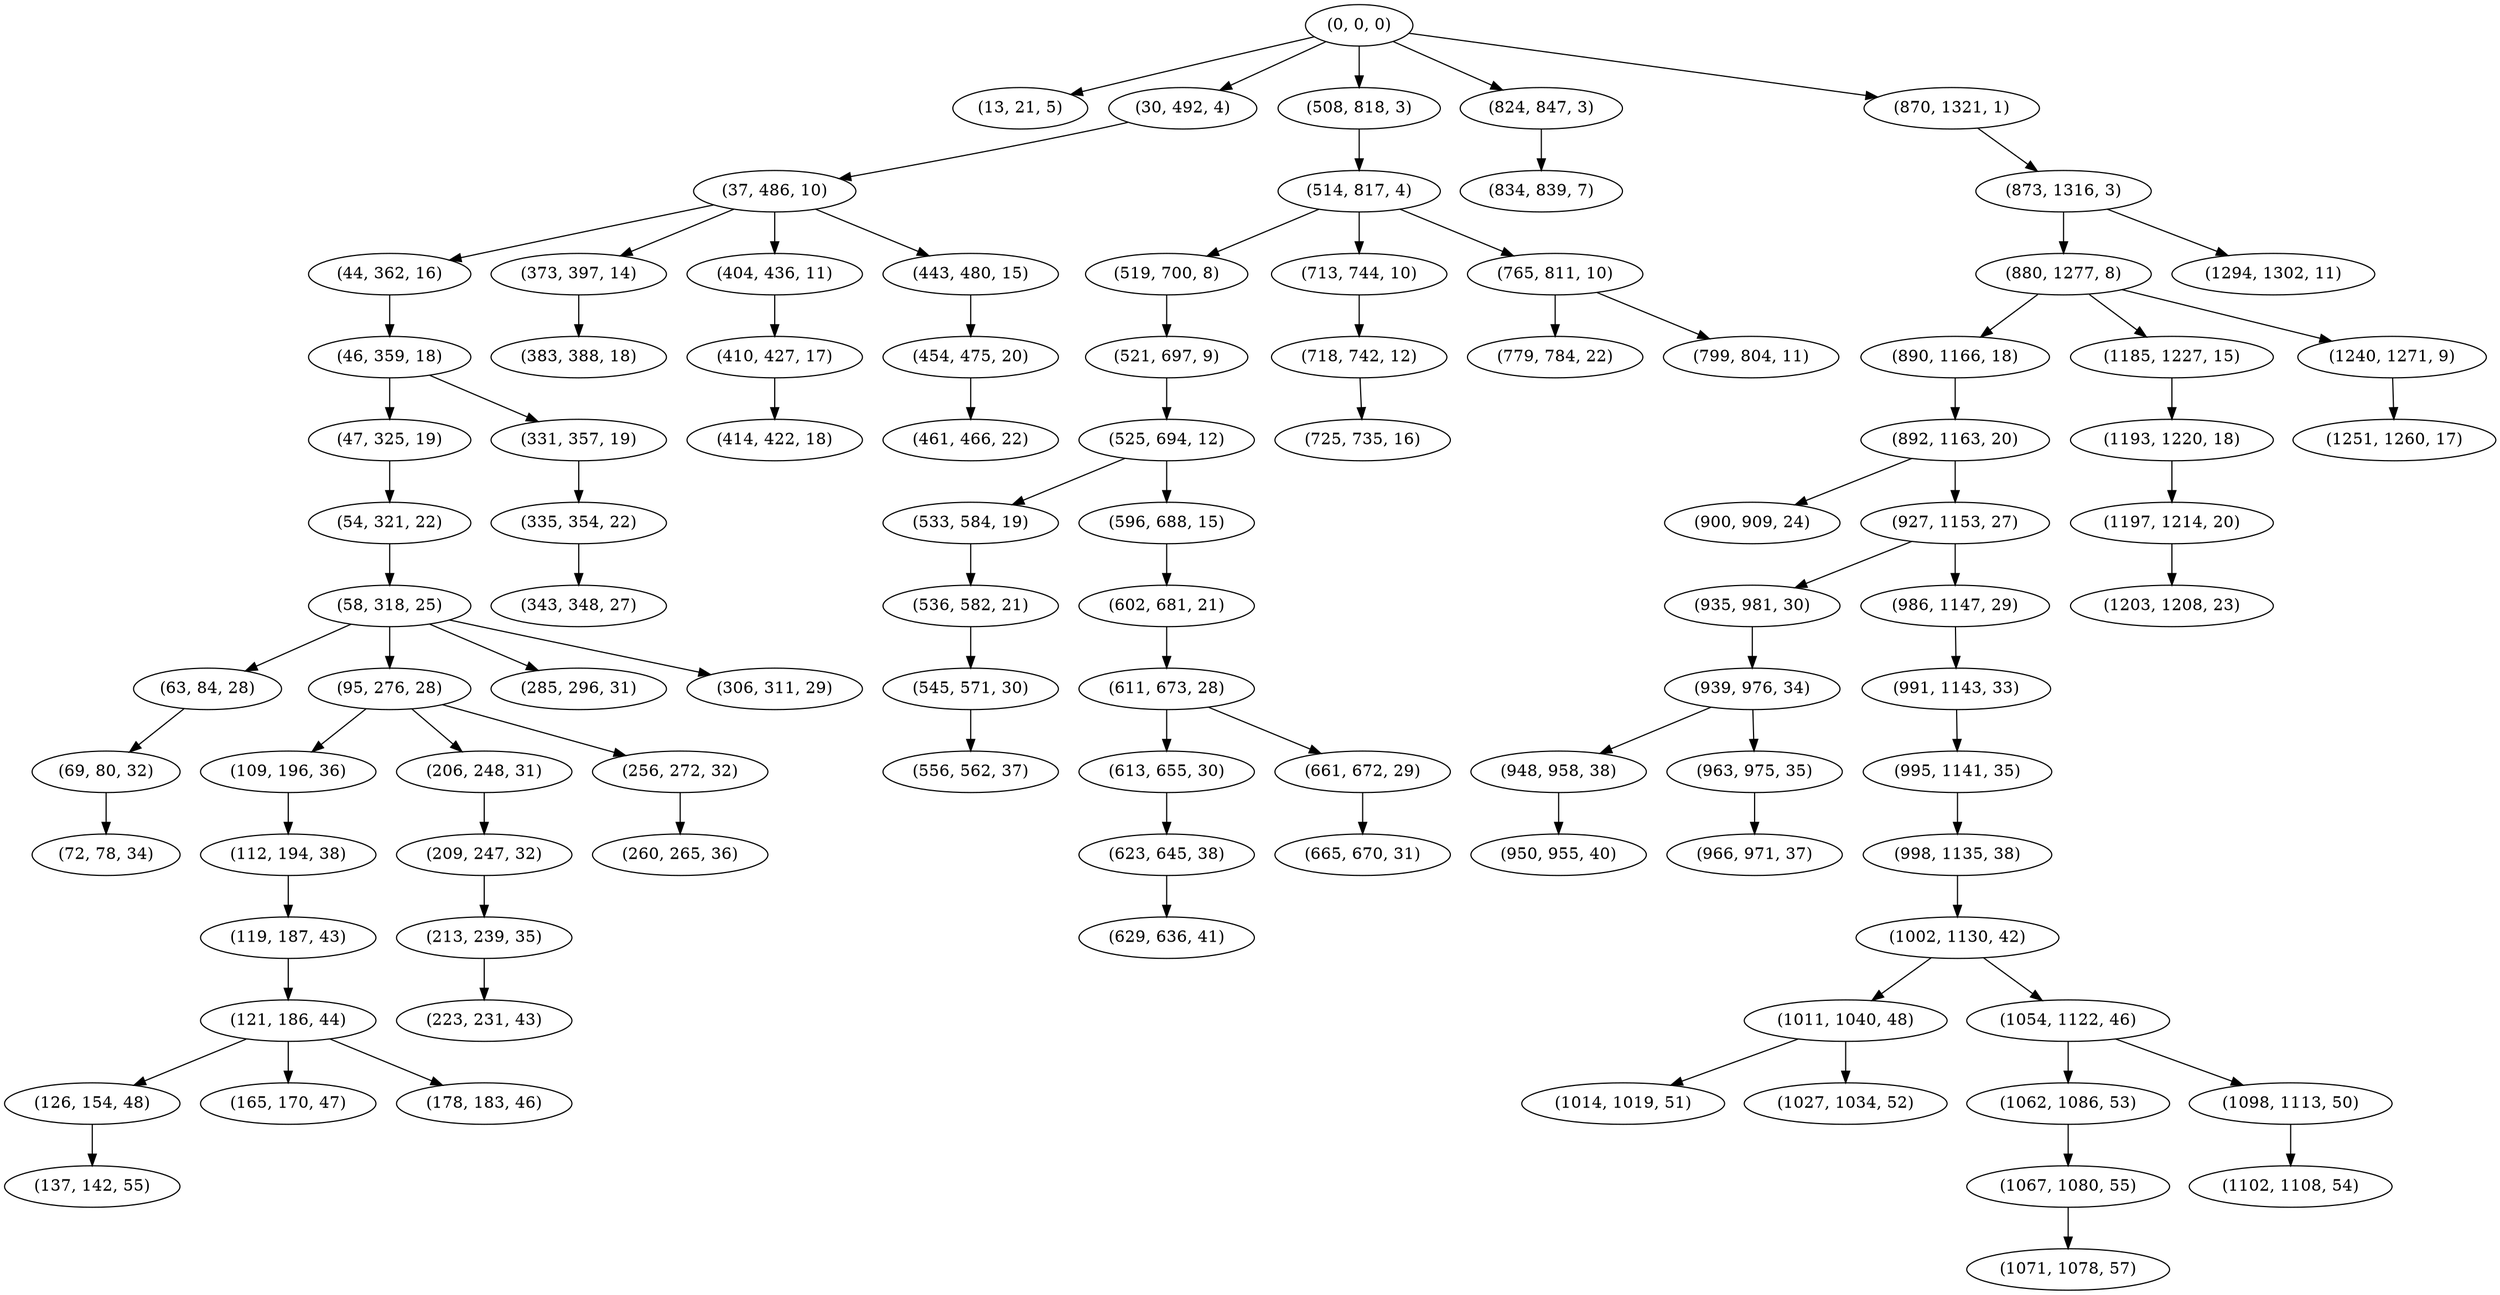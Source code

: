 digraph tree {
    "(0, 0, 0)";
    "(13, 21, 5)";
    "(30, 492, 4)";
    "(37, 486, 10)";
    "(44, 362, 16)";
    "(46, 359, 18)";
    "(47, 325, 19)";
    "(54, 321, 22)";
    "(58, 318, 25)";
    "(63, 84, 28)";
    "(69, 80, 32)";
    "(72, 78, 34)";
    "(95, 276, 28)";
    "(109, 196, 36)";
    "(112, 194, 38)";
    "(119, 187, 43)";
    "(121, 186, 44)";
    "(126, 154, 48)";
    "(137, 142, 55)";
    "(165, 170, 47)";
    "(178, 183, 46)";
    "(206, 248, 31)";
    "(209, 247, 32)";
    "(213, 239, 35)";
    "(223, 231, 43)";
    "(256, 272, 32)";
    "(260, 265, 36)";
    "(285, 296, 31)";
    "(306, 311, 29)";
    "(331, 357, 19)";
    "(335, 354, 22)";
    "(343, 348, 27)";
    "(373, 397, 14)";
    "(383, 388, 18)";
    "(404, 436, 11)";
    "(410, 427, 17)";
    "(414, 422, 18)";
    "(443, 480, 15)";
    "(454, 475, 20)";
    "(461, 466, 22)";
    "(508, 818, 3)";
    "(514, 817, 4)";
    "(519, 700, 8)";
    "(521, 697, 9)";
    "(525, 694, 12)";
    "(533, 584, 19)";
    "(536, 582, 21)";
    "(545, 571, 30)";
    "(556, 562, 37)";
    "(596, 688, 15)";
    "(602, 681, 21)";
    "(611, 673, 28)";
    "(613, 655, 30)";
    "(623, 645, 38)";
    "(629, 636, 41)";
    "(661, 672, 29)";
    "(665, 670, 31)";
    "(713, 744, 10)";
    "(718, 742, 12)";
    "(725, 735, 16)";
    "(765, 811, 10)";
    "(779, 784, 22)";
    "(799, 804, 11)";
    "(824, 847, 3)";
    "(834, 839, 7)";
    "(870, 1321, 1)";
    "(873, 1316, 3)";
    "(880, 1277, 8)";
    "(890, 1166, 18)";
    "(892, 1163, 20)";
    "(900, 909, 24)";
    "(927, 1153, 27)";
    "(935, 981, 30)";
    "(939, 976, 34)";
    "(948, 958, 38)";
    "(950, 955, 40)";
    "(963, 975, 35)";
    "(966, 971, 37)";
    "(986, 1147, 29)";
    "(991, 1143, 33)";
    "(995, 1141, 35)";
    "(998, 1135, 38)";
    "(1002, 1130, 42)";
    "(1011, 1040, 48)";
    "(1014, 1019, 51)";
    "(1027, 1034, 52)";
    "(1054, 1122, 46)";
    "(1062, 1086, 53)";
    "(1067, 1080, 55)";
    "(1071, 1078, 57)";
    "(1098, 1113, 50)";
    "(1102, 1108, 54)";
    "(1185, 1227, 15)";
    "(1193, 1220, 18)";
    "(1197, 1214, 20)";
    "(1203, 1208, 23)";
    "(1240, 1271, 9)";
    "(1251, 1260, 17)";
    "(1294, 1302, 11)";
    "(0, 0, 0)" -> "(13, 21, 5)";
    "(0, 0, 0)" -> "(30, 492, 4)";
    "(0, 0, 0)" -> "(508, 818, 3)";
    "(0, 0, 0)" -> "(824, 847, 3)";
    "(0, 0, 0)" -> "(870, 1321, 1)";
    "(30, 492, 4)" -> "(37, 486, 10)";
    "(37, 486, 10)" -> "(44, 362, 16)";
    "(37, 486, 10)" -> "(373, 397, 14)";
    "(37, 486, 10)" -> "(404, 436, 11)";
    "(37, 486, 10)" -> "(443, 480, 15)";
    "(44, 362, 16)" -> "(46, 359, 18)";
    "(46, 359, 18)" -> "(47, 325, 19)";
    "(46, 359, 18)" -> "(331, 357, 19)";
    "(47, 325, 19)" -> "(54, 321, 22)";
    "(54, 321, 22)" -> "(58, 318, 25)";
    "(58, 318, 25)" -> "(63, 84, 28)";
    "(58, 318, 25)" -> "(95, 276, 28)";
    "(58, 318, 25)" -> "(285, 296, 31)";
    "(58, 318, 25)" -> "(306, 311, 29)";
    "(63, 84, 28)" -> "(69, 80, 32)";
    "(69, 80, 32)" -> "(72, 78, 34)";
    "(95, 276, 28)" -> "(109, 196, 36)";
    "(95, 276, 28)" -> "(206, 248, 31)";
    "(95, 276, 28)" -> "(256, 272, 32)";
    "(109, 196, 36)" -> "(112, 194, 38)";
    "(112, 194, 38)" -> "(119, 187, 43)";
    "(119, 187, 43)" -> "(121, 186, 44)";
    "(121, 186, 44)" -> "(126, 154, 48)";
    "(121, 186, 44)" -> "(165, 170, 47)";
    "(121, 186, 44)" -> "(178, 183, 46)";
    "(126, 154, 48)" -> "(137, 142, 55)";
    "(206, 248, 31)" -> "(209, 247, 32)";
    "(209, 247, 32)" -> "(213, 239, 35)";
    "(213, 239, 35)" -> "(223, 231, 43)";
    "(256, 272, 32)" -> "(260, 265, 36)";
    "(331, 357, 19)" -> "(335, 354, 22)";
    "(335, 354, 22)" -> "(343, 348, 27)";
    "(373, 397, 14)" -> "(383, 388, 18)";
    "(404, 436, 11)" -> "(410, 427, 17)";
    "(410, 427, 17)" -> "(414, 422, 18)";
    "(443, 480, 15)" -> "(454, 475, 20)";
    "(454, 475, 20)" -> "(461, 466, 22)";
    "(508, 818, 3)" -> "(514, 817, 4)";
    "(514, 817, 4)" -> "(519, 700, 8)";
    "(514, 817, 4)" -> "(713, 744, 10)";
    "(514, 817, 4)" -> "(765, 811, 10)";
    "(519, 700, 8)" -> "(521, 697, 9)";
    "(521, 697, 9)" -> "(525, 694, 12)";
    "(525, 694, 12)" -> "(533, 584, 19)";
    "(525, 694, 12)" -> "(596, 688, 15)";
    "(533, 584, 19)" -> "(536, 582, 21)";
    "(536, 582, 21)" -> "(545, 571, 30)";
    "(545, 571, 30)" -> "(556, 562, 37)";
    "(596, 688, 15)" -> "(602, 681, 21)";
    "(602, 681, 21)" -> "(611, 673, 28)";
    "(611, 673, 28)" -> "(613, 655, 30)";
    "(611, 673, 28)" -> "(661, 672, 29)";
    "(613, 655, 30)" -> "(623, 645, 38)";
    "(623, 645, 38)" -> "(629, 636, 41)";
    "(661, 672, 29)" -> "(665, 670, 31)";
    "(713, 744, 10)" -> "(718, 742, 12)";
    "(718, 742, 12)" -> "(725, 735, 16)";
    "(765, 811, 10)" -> "(779, 784, 22)";
    "(765, 811, 10)" -> "(799, 804, 11)";
    "(824, 847, 3)" -> "(834, 839, 7)";
    "(870, 1321, 1)" -> "(873, 1316, 3)";
    "(873, 1316, 3)" -> "(880, 1277, 8)";
    "(873, 1316, 3)" -> "(1294, 1302, 11)";
    "(880, 1277, 8)" -> "(890, 1166, 18)";
    "(880, 1277, 8)" -> "(1185, 1227, 15)";
    "(880, 1277, 8)" -> "(1240, 1271, 9)";
    "(890, 1166, 18)" -> "(892, 1163, 20)";
    "(892, 1163, 20)" -> "(900, 909, 24)";
    "(892, 1163, 20)" -> "(927, 1153, 27)";
    "(927, 1153, 27)" -> "(935, 981, 30)";
    "(927, 1153, 27)" -> "(986, 1147, 29)";
    "(935, 981, 30)" -> "(939, 976, 34)";
    "(939, 976, 34)" -> "(948, 958, 38)";
    "(939, 976, 34)" -> "(963, 975, 35)";
    "(948, 958, 38)" -> "(950, 955, 40)";
    "(963, 975, 35)" -> "(966, 971, 37)";
    "(986, 1147, 29)" -> "(991, 1143, 33)";
    "(991, 1143, 33)" -> "(995, 1141, 35)";
    "(995, 1141, 35)" -> "(998, 1135, 38)";
    "(998, 1135, 38)" -> "(1002, 1130, 42)";
    "(1002, 1130, 42)" -> "(1011, 1040, 48)";
    "(1002, 1130, 42)" -> "(1054, 1122, 46)";
    "(1011, 1040, 48)" -> "(1014, 1019, 51)";
    "(1011, 1040, 48)" -> "(1027, 1034, 52)";
    "(1054, 1122, 46)" -> "(1062, 1086, 53)";
    "(1054, 1122, 46)" -> "(1098, 1113, 50)";
    "(1062, 1086, 53)" -> "(1067, 1080, 55)";
    "(1067, 1080, 55)" -> "(1071, 1078, 57)";
    "(1098, 1113, 50)" -> "(1102, 1108, 54)";
    "(1185, 1227, 15)" -> "(1193, 1220, 18)";
    "(1193, 1220, 18)" -> "(1197, 1214, 20)";
    "(1197, 1214, 20)" -> "(1203, 1208, 23)";
    "(1240, 1271, 9)" -> "(1251, 1260, 17)";
}
